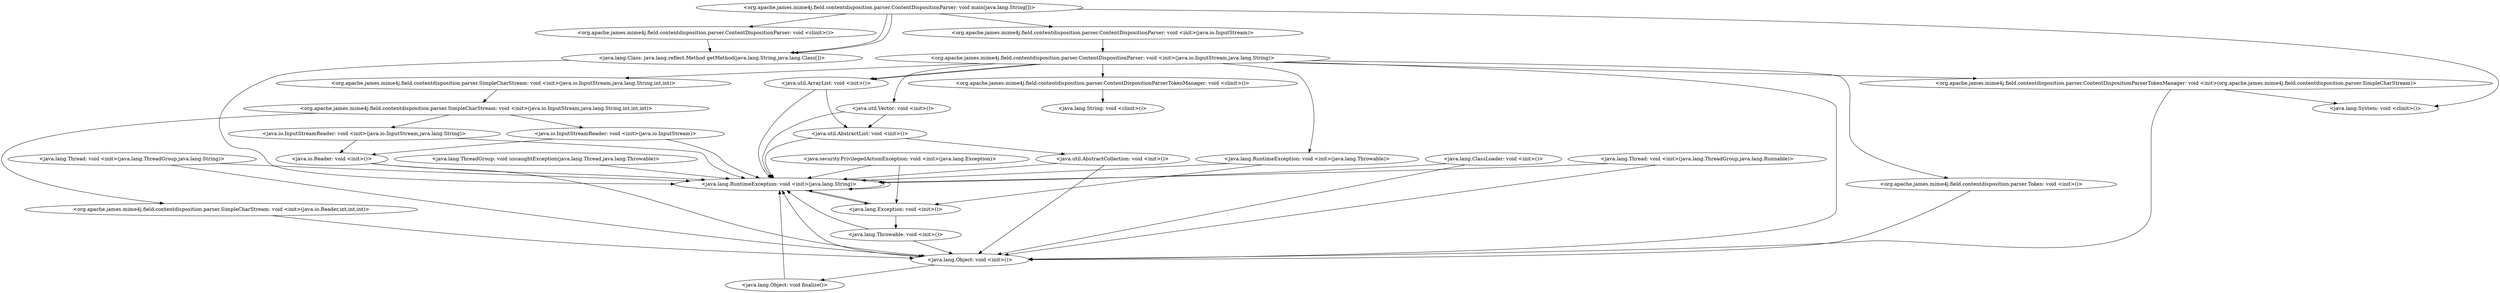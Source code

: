 digraph CallGraph {
"<org.apache.james.mime4j.field.contentdisposition.parser.ContentDispositionParser: void main(java.lang.String[])>" -> "<org.apache.james.mime4j.field.contentdisposition.parser.ContentDispositionParser: void <clinit>()>";
"<org.apache.james.mime4j.field.contentdisposition.parser.ContentDispositionParser: void main(java.lang.String[])>" -> "<org.apache.james.mime4j.field.contentdisposition.parser.ContentDispositionParser: void <init>(java.io.InputStream)>";
"<org.apache.james.mime4j.field.contentdisposition.parser.ContentDispositionParser: void main(java.lang.String[])>" -> "<java.lang.System: void <clinit>()>";
"<java.lang.ThreadGroup: void uncaughtException(java.lang.Thread,java.lang.Throwable)>" -> "<java.lang.RuntimeException: void <init>(java.lang.String)>";
"<java.lang.ClassLoader: void <init>()>" -> "<java.lang.Object: void <init>()>";
"<java.lang.ClassLoader: void <init>()>" -> "<java.lang.RuntimeException: void <init>(java.lang.String)>";
"<java.security.PrivilegedActionException: void <init>(java.lang.Exception)>" -> "<java.lang.Exception: void <init>()>";
"<java.security.PrivilegedActionException: void <init>(java.lang.Exception)>" -> "<java.lang.RuntimeException: void <init>(java.lang.String)>";
"<java.lang.Thread: void <init>(java.lang.ThreadGroup,java.lang.Runnable)>" -> "<java.lang.Object: void <init>()>";
"<java.lang.Thread: void <init>(java.lang.ThreadGroup,java.lang.Runnable)>" -> "<java.lang.RuntimeException: void <init>(java.lang.String)>";
"<java.lang.Thread: void <init>(java.lang.ThreadGroup,java.lang.String)>" -> "<java.lang.Object: void <init>()>";
"<java.lang.Thread: void <init>(java.lang.ThreadGroup,java.lang.String)>" -> "<java.lang.RuntimeException: void <init>(java.lang.String)>";
"<org.apache.james.mime4j.field.contentdisposition.parser.ContentDispositionParser: void <init>(java.io.InputStream)>" -> "<org.apache.james.mime4j.field.contentdisposition.parser.ContentDispositionParser: void <init>(java.io.InputStream,java.lang.String)>";
"<java.lang.RuntimeException: void <init>(java.lang.String)>" -> "<java.lang.Exception: void <init>()>";
"<java.lang.RuntimeException: void <init>(java.lang.String)>" -> "<java.lang.RuntimeException: void <init>(java.lang.String)>";
"<java.lang.Object: void <init>()>" -> "<java.lang.Object: void finalize()>";
"<java.lang.Object: void <init>()>" -> "<java.lang.RuntimeException: void <init>(java.lang.String)>";
"<java.lang.Exception: void <init>()>" -> "<java.lang.Throwable: void <init>()>";
"<java.lang.Exception: void <init>()>" -> "<java.lang.RuntimeException: void <init>(java.lang.String)>";
"<org.apache.james.mime4j.field.contentdisposition.parser.ContentDispositionParser: void <init>(java.io.InputStream,java.lang.String)>" -> "<org.apache.james.mime4j.field.contentdisposition.parser.ContentDispositionParserTokenManager: void <clinit>()>";
"<org.apache.james.mime4j.field.contentdisposition.parser.ContentDispositionParser: void <init>(java.io.InputStream,java.lang.String)>" -> "<java.lang.RuntimeException: void <init>(java.lang.Throwable)>";
"<org.apache.james.mime4j.field.contentdisposition.parser.ContentDispositionParser: void <init>(java.io.InputStream,java.lang.String)>" -> "<org.apache.james.mime4j.field.contentdisposition.parser.Token: void <init>()>";
"<org.apache.james.mime4j.field.contentdisposition.parser.ContentDispositionParser: void <init>(java.io.InputStream,java.lang.String)>" -> "<org.apache.james.mime4j.field.contentdisposition.parser.ContentDispositionParserTokenManager: void <init>(org.apache.james.mime4j.field.contentdisposition.parser.SimpleCharStream)>";
"<org.apache.james.mime4j.field.contentdisposition.parser.ContentDispositionParser: void <init>(java.io.InputStream,java.lang.String)>" -> "<org.apache.james.mime4j.field.contentdisposition.parser.SimpleCharStream: void <init>(java.io.InputStream,java.lang.String,int,int)>";
"<org.apache.james.mime4j.field.contentdisposition.parser.ContentDispositionParser: void <init>(java.io.InputStream,java.lang.String)>" -> "<java.util.Vector: void <init>()>";
"<org.apache.james.mime4j.field.contentdisposition.parser.ContentDispositionParser: void <init>(java.io.InputStream,java.lang.String)>" -> "<java.util.ArrayList: void <init>()>";
"<org.apache.james.mime4j.field.contentdisposition.parser.ContentDispositionParser: void <init>(java.io.InputStream,java.lang.String)>" -> "<java.util.ArrayList: void <init>()>";
"<org.apache.james.mime4j.field.contentdisposition.parser.ContentDispositionParser: void <init>(java.io.InputStream,java.lang.String)>" -> "<java.lang.Object: void <init>()>";
"<java.lang.Object: void finalize()>" -> "<java.lang.RuntimeException: void <init>(java.lang.String)>";
"<java.lang.Throwable: void <init>()>" -> "<java.lang.Object: void <init>()>";
"<java.lang.Throwable: void <init>()>" -> "<java.lang.RuntimeException: void <init>(java.lang.String)>";
"<org.apache.james.mime4j.field.contentdisposition.parser.ContentDispositionParserTokenManager: void <clinit>()>" -> "<java.lang.String: void <clinit>()>";
"<java.lang.RuntimeException: void <init>(java.lang.Throwable)>" -> "<java.lang.Exception: void <init>()>";
"<java.lang.RuntimeException: void <init>(java.lang.Throwable)>" -> "<java.lang.RuntimeException: void <init>(java.lang.String)>";
"<org.apache.james.mime4j.field.contentdisposition.parser.Token: void <init>()>" -> "<java.lang.Object: void <init>()>";
"<org.apache.james.mime4j.field.contentdisposition.parser.ContentDispositionParserTokenManager: void <init>(org.apache.james.mime4j.field.contentdisposition.parser.SimpleCharStream)>" -> "<java.lang.System: void <clinit>()>";
"<org.apache.james.mime4j.field.contentdisposition.parser.ContentDispositionParserTokenManager: void <init>(org.apache.james.mime4j.field.contentdisposition.parser.SimpleCharStream)>" -> "<java.lang.Object: void <init>()>";
"<org.apache.james.mime4j.field.contentdisposition.parser.SimpleCharStream: void <init>(java.io.InputStream,java.lang.String,int,int)>" -> "<org.apache.james.mime4j.field.contentdisposition.parser.SimpleCharStream: void <init>(java.io.InputStream,java.lang.String,int,int,int)>";
"<java.util.Vector: void <init>()>" -> "<java.util.AbstractList: void <init>()>";
"<java.util.Vector: void <init>()>" -> "<java.lang.RuntimeException: void <init>(java.lang.String)>";
"<java.util.ArrayList: void <init>()>" -> "<java.util.AbstractList: void <init>()>";
"<java.util.ArrayList: void <init>()>" -> "<java.lang.RuntimeException: void <init>(java.lang.String)>";
"<org.apache.james.mime4j.field.contentdisposition.parser.SimpleCharStream: void <init>(java.io.InputStream,java.lang.String,int,int,int)>" -> "<java.io.InputStreamReader: void <init>(java.io.InputStream)>";
"<org.apache.james.mime4j.field.contentdisposition.parser.SimpleCharStream: void <init>(java.io.InputStream,java.lang.String,int,int,int)>" -> "<java.io.InputStreamReader: void <init>(java.io.InputStream,java.lang.String)>";
"<org.apache.james.mime4j.field.contentdisposition.parser.SimpleCharStream: void <init>(java.io.InputStream,java.lang.String,int,int,int)>" -> "<org.apache.james.mime4j.field.contentdisposition.parser.SimpleCharStream: void <init>(java.io.Reader,int,int,int)>";
"<java.util.AbstractList: void <init>()>" -> "<java.util.AbstractCollection: void <init>()>";
"<java.util.AbstractList: void <init>()>" -> "<java.lang.RuntimeException: void <init>(java.lang.String)>";
"<java.io.InputStreamReader: void <init>(java.io.InputStream)>" -> "<java.io.Reader: void <init>()>";
"<java.io.InputStreamReader: void <init>(java.io.InputStream)>" -> "<java.lang.RuntimeException: void <init>(java.lang.String)>";
"<java.io.InputStreamReader: void <init>(java.io.InputStream,java.lang.String)>" -> "<java.io.Reader: void <init>()>";
"<java.io.InputStreamReader: void <init>(java.io.InputStream,java.lang.String)>" -> "<java.lang.RuntimeException: void <init>(java.lang.String)>";
"<org.apache.james.mime4j.field.contentdisposition.parser.SimpleCharStream: void <init>(java.io.Reader,int,int,int)>" -> "<java.lang.Object: void <init>()>";
"<java.util.AbstractCollection: void <init>()>" -> "<java.lang.Object: void <init>()>";
"<java.util.AbstractCollection: void <init>()>" -> "<java.lang.RuntimeException: void <init>(java.lang.String)>";
"<java.io.Reader: void <init>()>" -> "<java.lang.Object: void <init>()>";
"<java.io.Reader: void <init>()>" -> "<java.lang.RuntimeException: void <init>(java.lang.String)>";
"<org.apache.james.mime4j.field.contentdisposition.parser.ContentDispositionParser: void <clinit>()>" -> "<java.lang.Class: java.lang.reflect.Method getMethod(java.lang.String,java.lang.Class[])>";
"<java.lang.Class: java.lang.reflect.Method getMethod(java.lang.String,java.lang.Class[])>" -> "<java.lang.RuntimeException: void <init>(java.lang.String)>";
"<org.apache.james.mime4j.field.contentdisposition.parser.ContentDispositionParser: void main(java.lang.String[])>" -> "<java.lang.Class: java.lang.reflect.Method getMethod(java.lang.String,java.lang.Class[])>";
"<org.apache.james.mime4j.field.contentdisposition.parser.ContentDispositionParser: void main(java.lang.String[])>" -> "<java.lang.Class: java.lang.reflect.Method getMethod(java.lang.String,java.lang.Class[])>";
}

